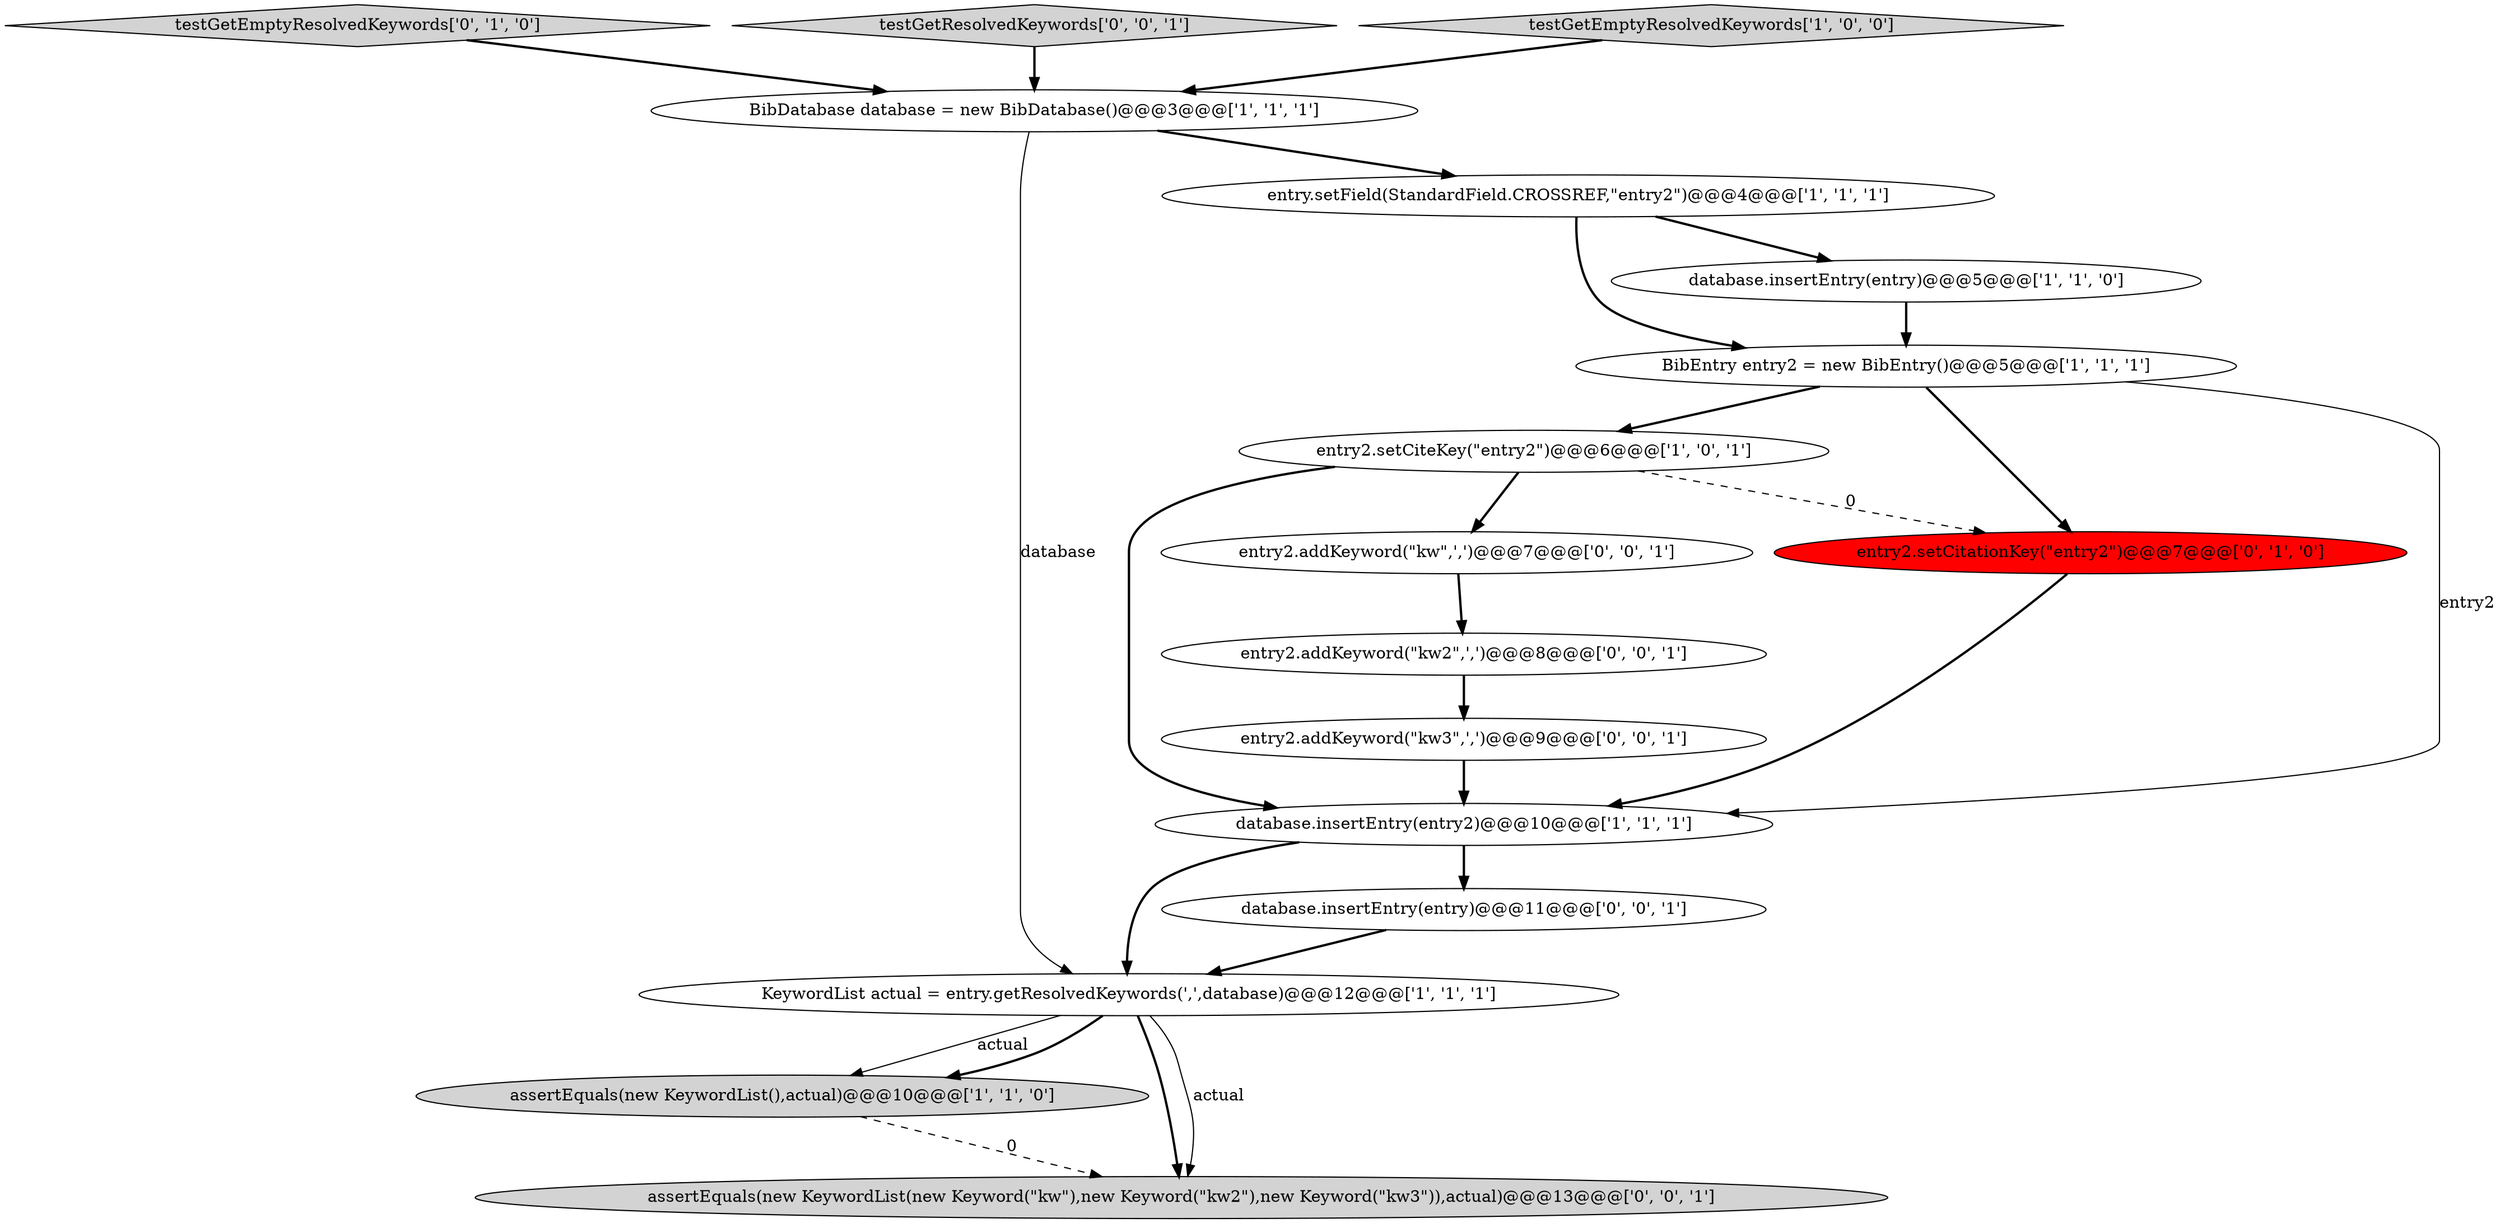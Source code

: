 digraph {
10 [style = filled, label = "testGetEmptyResolvedKeywords['0', '1', '0']", fillcolor = lightgray, shape = diamond image = "AAA0AAABBB2BBB"];
5 [style = filled, label = "assertEquals(new KeywordList(),actual)@@@10@@@['1', '1', '0']", fillcolor = lightgray, shape = ellipse image = "AAA0AAABBB1BBB"];
7 [style = filled, label = "BibDatabase database = new BibDatabase()@@@3@@@['1', '1', '1']", fillcolor = white, shape = ellipse image = "AAA0AAABBB1BBB"];
13 [style = filled, label = "testGetResolvedKeywords['0', '0', '1']", fillcolor = lightgray, shape = diamond image = "AAA0AAABBB3BBB"];
1 [style = filled, label = "testGetEmptyResolvedKeywords['1', '0', '0']", fillcolor = lightgray, shape = diamond image = "AAA0AAABBB1BBB"];
6 [style = filled, label = "BibEntry entry2 = new BibEntry()@@@5@@@['1', '1', '1']", fillcolor = white, shape = ellipse image = "AAA0AAABBB1BBB"];
2 [style = filled, label = "database.insertEntry(entry)@@@5@@@['1', '1', '0']", fillcolor = white, shape = ellipse image = "AAA0AAABBB1BBB"];
12 [style = filled, label = "database.insertEntry(entry)@@@11@@@['0', '0', '1']", fillcolor = white, shape = ellipse image = "AAA0AAABBB3BBB"];
16 [style = filled, label = "entry2.addKeyword(\"kw\",',')@@@7@@@['0', '0', '1']", fillcolor = white, shape = ellipse image = "AAA0AAABBB3BBB"];
3 [style = filled, label = "KeywordList actual = entry.getResolvedKeywords(',',database)@@@12@@@['1', '1', '1']", fillcolor = white, shape = ellipse image = "AAA0AAABBB1BBB"];
4 [style = filled, label = "entry2.setCiteKey(\"entry2\")@@@6@@@['1', '0', '1']", fillcolor = white, shape = ellipse image = "AAA0AAABBB1BBB"];
0 [style = filled, label = "entry.setField(StandardField.CROSSREF,\"entry2\")@@@4@@@['1', '1', '1']", fillcolor = white, shape = ellipse image = "AAA0AAABBB1BBB"];
14 [style = filled, label = "assertEquals(new KeywordList(new Keyword(\"kw\"),new Keyword(\"kw2\"),new Keyword(\"kw3\")),actual)@@@13@@@['0', '0', '1']", fillcolor = lightgray, shape = ellipse image = "AAA0AAABBB3BBB"];
8 [style = filled, label = "database.insertEntry(entry2)@@@10@@@['1', '1', '1']", fillcolor = white, shape = ellipse image = "AAA0AAABBB1BBB"];
9 [style = filled, label = "entry2.setCitationKey(\"entry2\")@@@7@@@['0', '1', '0']", fillcolor = red, shape = ellipse image = "AAA1AAABBB2BBB"];
11 [style = filled, label = "entry2.addKeyword(\"kw3\",',')@@@9@@@['0', '0', '1']", fillcolor = white, shape = ellipse image = "AAA0AAABBB3BBB"];
15 [style = filled, label = "entry2.addKeyword(\"kw2\",',')@@@8@@@['0', '0', '1']", fillcolor = white, shape = ellipse image = "AAA0AAABBB3BBB"];
16->15 [style = bold, label=""];
5->14 [style = dashed, label="0"];
0->6 [style = bold, label=""];
2->6 [style = bold, label=""];
3->14 [style = bold, label=""];
0->2 [style = bold, label=""];
8->3 [style = bold, label=""];
6->8 [style = solid, label="entry2"];
3->14 [style = solid, label="actual"];
7->0 [style = bold, label=""];
9->8 [style = bold, label=""];
1->7 [style = bold, label=""];
10->7 [style = bold, label=""];
3->5 [style = solid, label="actual"];
6->4 [style = bold, label=""];
4->9 [style = dashed, label="0"];
3->5 [style = bold, label=""];
15->11 [style = bold, label=""];
7->3 [style = solid, label="database"];
13->7 [style = bold, label=""];
4->8 [style = bold, label=""];
11->8 [style = bold, label=""];
12->3 [style = bold, label=""];
6->9 [style = bold, label=""];
8->12 [style = bold, label=""];
4->16 [style = bold, label=""];
}
